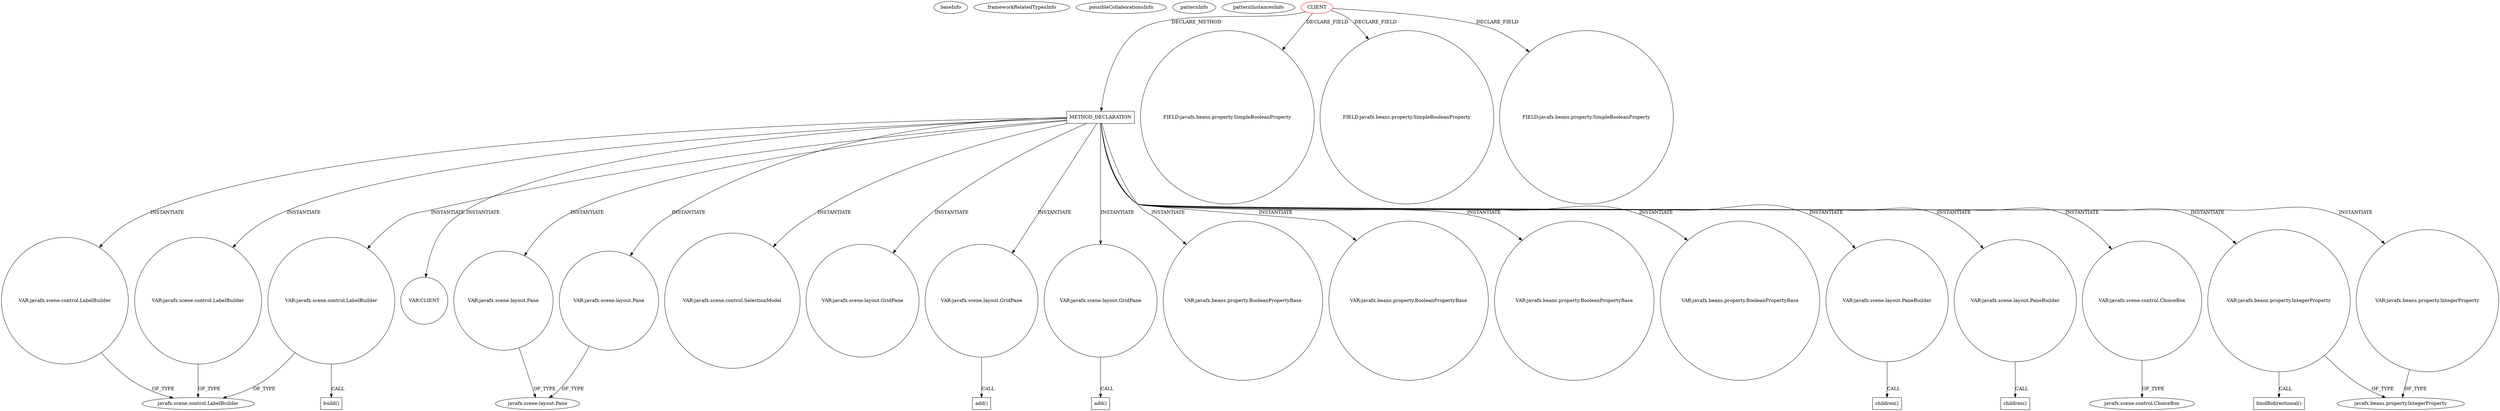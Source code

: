 digraph {
baseInfo[graphId=3720,category="pattern",isAnonymous=false,possibleRelation=false]
frameworkRelatedTypesInfo[]
possibleCollaborationsInfo[]
patternInfo[frequency=2.0,patternRootClient=0]
patternInstancesInfo[0="SaiPradeepDandem-javafx2-gradient-builder~/SaiPradeepDandem-javafx2-gradient-builder/javafx2-gradient-builder-master/src/main/java/com/javafx/gradientbuilder/application/RadialSettingsLayout.java~RadialSettingsLayout~1170",1="SaiPradeepDandem-javafx2-gradient-builder~/SaiPradeepDandem-javafx2-gradient-builder/javafx2-gradient-builder-master/src/main/java/com/javafx/gradientbuilder/application/LinearSettingsLayout.java~LinearSettingsLayout~1172"]
87[label="javafx.scene.control.LabelBuilder",vertexType="FRAMEWORK_CLASS_TYPE",isFrameworkType=false]
635[label="VAR:javafx.scene.control.LabelBuilder",vertexType="VARIABLE_EXPRESION",isFrameworkType=false,shape=circle]
626[label="VAR:javafx.scene.control.LabelBuilder",vertexType="VARIABLE_EXPRESION",isFrameworkType=false,shape=circle]
726[label="VAR:javafx.scene.control.LabelBuilder",vertexType="VARIABLE_EXPRESION",isFrameworkType=false,shape=circle]
727[label="build()",vertexType="INSIDE_CALL",isFrameworkType=false,shape=box]
587[label="METHOD_DECLARATION",vertexType="CLIENT_METHOD_DECLARATION",isFrameworkType=false,shape=box]
0[label="CLIENT",vertexType="ROOT_CLIENT_CLASS_DECLARATION",isFrameworkType=false,color=red]
662[label="VAR:CLIENT",vertexType="VARIABLE_EXPRESION",isFrameworkType=false,shape=circle]
678[label="VAR:javafx.scene.layout.Pane",vertexType="VARIABLE_EXPRESION",isFrameworkType=false,shape=circle]
754[label="VAR:javafx.scene.layout.Pane",vertexType="VARIABLE_EXPRESION",isFrameworkType=false,shape=circle]
621[label="VAR:javafx.scene.control.SelectionModel",vertexType="VARIABLE_EXPRESION",isFrameworkType=false,shape=circle]
797[label="VAR:javafx.scene.layout.GridPane",vertexType="VARIABLE_EXPRESION",isFrameworkType=false,shape=circle]
788[label="VAR:javafx.scene.layout.GridPane",vertexType="VARIABLE_EXPRESION",isFrameworkType=false,shape=circle]
791[label="VAR:javafx.scene.layout.GridPane",vertexType="VARIABLE_EXPRESION",isFrameworkType=false,shape=circle]
718[label="VAR:javafx.beans.property.BooleanPropertyBase",vertexType="VARIABLE_EXPRESION",isFrameworkType=false,shape=circle]
740[label="VAR:javafx.beans.property.BooleanPropertyBase",vertexType="VARIABLE_EXPRESION",isFrameworkType=false,shape=circle]
641[label="VAR:javafx.beans.property.BooleanPropertyBase",vertexType="VARIABLE_EXPRESION",isFrameworkType=false,shape=circle]
664[label="VAR:javafx.beans.property.BooleanPropertyBase",vertexType="VARIABLE_EXPRESION",isFrameworkType=false,shape=circle]
22[label="FIELD:javafx.beans.property.SimpleBooleanProperty",vertexType="FIELD_DECLARATION",isFrameworkType=false,shape=circle]
18[label="FIELD:javafx.beans.property.SimpleBooleanProperty",vertexType="FIELD_DECLARATION",isFrameworkType=false,shape=circle]
20[label="FIELD:javafx.beans.property.SimpleBooleanProperty",vertexType="FIELD_DECLARATION",isFrameworkType=false,shape=circle]
789[label="add()",vertexType="INSIDE_CALL",isFrameworkType=false,shape=box]
792[label="add()",vertexType="INSIDE_CALL",isFrameworkType=false,shape=box]
771[label="VAR:javafx.scene.layout.PaneBuilder",vertexType="VARIABLE_EXPRESION",isFrameworkType=false,shape=circle]
772[label="children()",vertexType="INSIDE_CALL",isFrameworkType=false,shape=box]
696[label="VAR:javafx.scene.layout.PaneBuilder",vertexType="VARIABLE_EXPRESION",isFrameworkType=false,shape=circle]
697[label="children()",vertexType="INSIDE_CALL",isFrameworkType=false,shape=box]
123[label="javafx.scene.layout.Pane",vertexType="FRAMEWORK_CLASS_TYPE",isFrameworkType=false]
598[label="VAR:javafx.scene.control.ChoiceBox",vertexType="VARIABLE_EXPRESION",isFrameworkType=false,shape=circle]
27[label="javafx.scene.control.ChoiceBox",vertexType="FRAMEWORK_CLASS_TYPE",isFrameworkType=false]
745[label="VAR:javafx.beans.property.IntegerProperty",vertexType="VARIABLE_EXPRESION",isFrameworkType=false,shape=circle]
443[label="javafx.beans.property.IntegerProperty",vertexType="FRAMEWORK_CLASS_TYPE",isFrameworkType=false]
746[label="bindBidirectional()",vertexType="INSIDE_CALL",isFrameworkType=false,shape=box]
669[label="VAR:javafx.beans.property.IntegerProperty",vertexType="VARIABLE_EXPRESION",isFrameworkType=false,shape=circle]
771->772[label="CALL"]
0->22[label="DECLARE_FIELD"]
0->18[label="DECLARE_FIELD"]
635->87[label="OF_TYPE"]
754->123[label="OF_TYPE"]
598->27[label="OF_TYPE"]
587->740[label="INSTANTIATE"]
0->587[label="DECLARE_METHOD"]
587->621[label="INSTANTIATE"]
587->797[label="INSTANTIATE"]
587->664[label="INSTANTIATE"]
587->718[label="INSTANTIATE"]
587->788[label="INSTANTIATE"]
587->669[label="INSTANTIATE"]
587->745[label="INSTANTIATE"]
587->754[label="INSTANTIATE"]
696->697[label="CALL"]
726->727[label="CALL"]
587->626[label="INSTANTIATE"]
788->789[label="CALL"]
0->20[label="DECLARE_FIELD"]
587->635[label="INSTANTIATE"]
587->726[label="INSTANTIATE"]
678->123[label="OF_TYPE"]
587->678[label="INSTANTIATE"]
587->696[label="INSTANTIATE"]
745->443[label="OF_TYPE"]
745->746[label="CALL"]
791->792[label="CALL"]
587->791[label="INSTANTIATE"]
626->87[label="OF_TYPE"]
587->598[label="INSTANTIATE"]
587->771[label="INSTANTIATE"]
587->662[label="INSTANTIATE"]
669->443[label="OF_TYPE"]
587->641[label="INSTANTIATE"]
726->87[label="OF_TYPE"]
}
